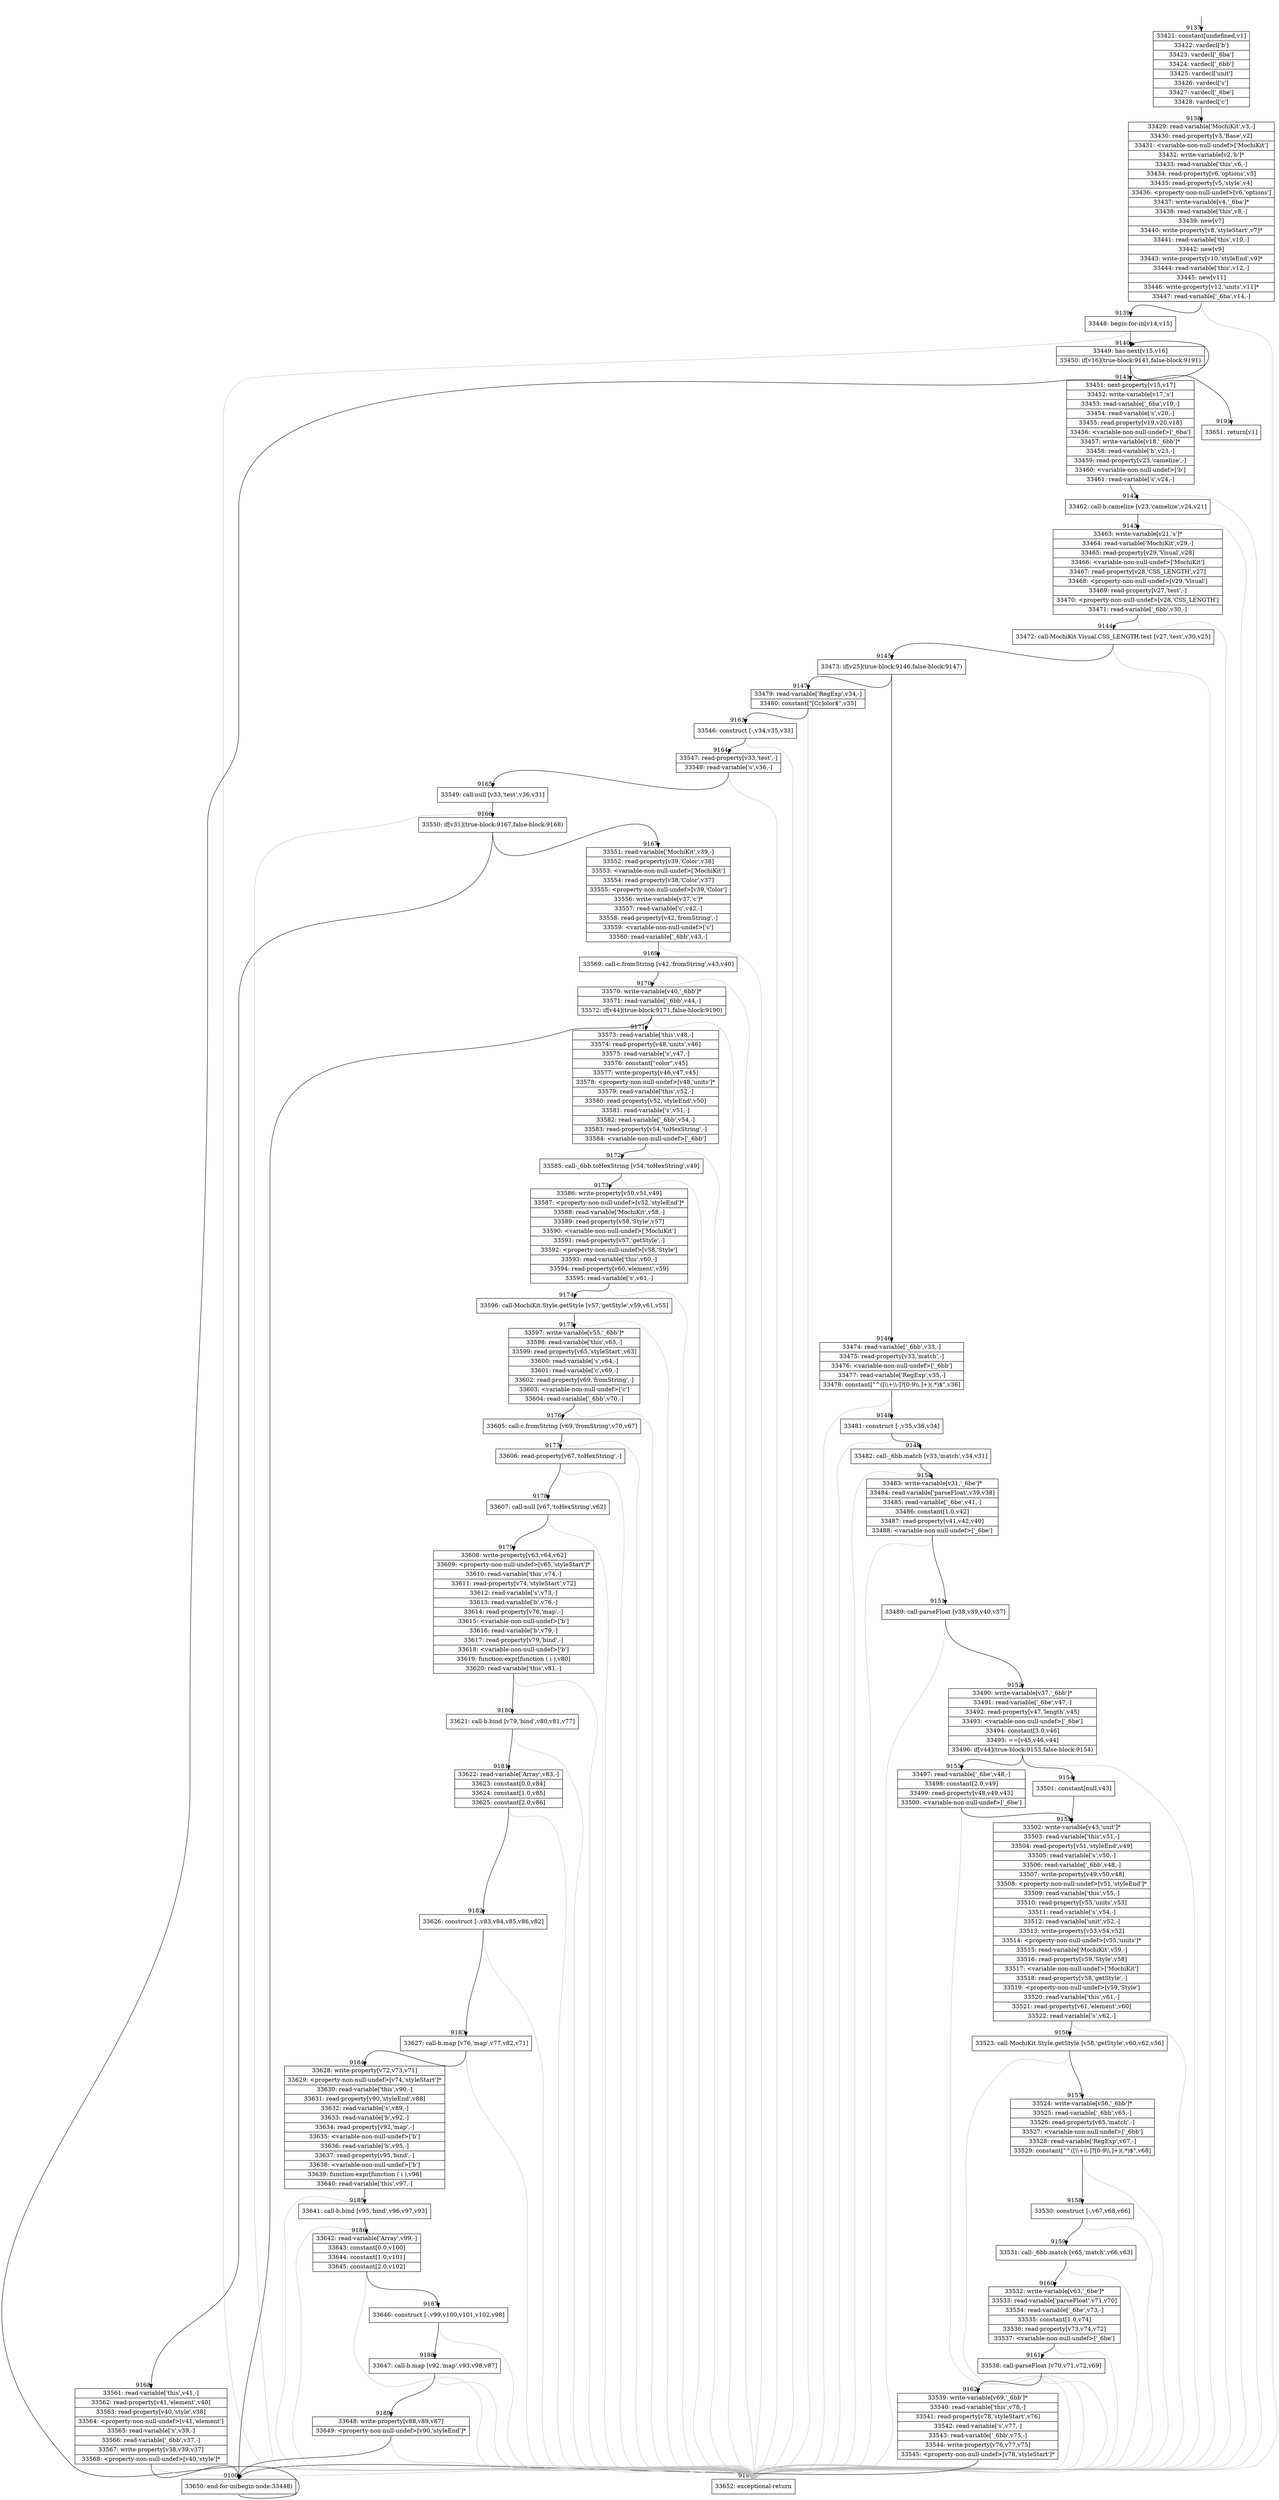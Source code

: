 digraph {
rankdir="TD"
BB_entry633[shape=none,label=""];
BB_entry633 -> BB9137 [tailport=s, headport=n, headlabel="    9137"]
BB9137 [shape=record label="{33421: constant[undefined,v1]|33422: vardecl['b']|33423: vardecl['_6ba']|33424: vardecl['_6bb']|33425: vardecl['unit']|33426: vardecl['s']|33427: vardecl['_6be']|33428: vardecl['c']}" ] 
BB9137 -> BB9138 [tailport=s, headport=n, headlabel="      9138"]
BB9138 [shape=record label="{33429: read-variable['MochiKit',v3,-]|33430: read-property[v3,'Base',v2]|33431: \<variable-non-null-undef\>['MochiKit']|33432: write-variable[v2,'b']*|33433: read-variable['this',v6,-]|33434: read-property[v6,'options',v5]|33435: read-property[v5,'style',v4]|33436: \<property-non-null-undef\>[v6,'options']|33437: write-variable[v4,'_6ba']*|33438: read-variable['this',v8,-]|33439: new[v7]|33440: write-property[v8,'styleStart',v7]*|33441: read-variable['this',v10,-]|33442: new[v9]|33443: write-property[v10,'styleEnd',v9]*|33444: read-variable['this',v12,-]|33445: new[v11]|33446: write-property[v12,'units',v11]*|33447: read-variable['_6ba',v14,-]}" ] 
BB9138 -> BB9139 [tailport=s, headport=n, headlabel="      9139"]
BB9138 -> BB9192 [tailport=s, headport=n, color=gray, headlabel="      9192"]
BB9139 [shape=record label="{33448: begin-for-in[v14,v15]}" ] 
BB9139 -> BB9140 [tailport=s, headport=n, headlabel="      9140"]
BB9139 -> BB9192 [tailport=s, headport=n, color=gray]
BB9140 [shape=record label="{33449: has-next[v15,v16]|33450: if[v16](true-block:9141,false-block:9191)}" ] 
BB9140 -> BB9141 [tailport=s, headport=n, headlabel="      9141"]
BB9140 -> BB9191 [tailport=s, headport=n, headlabel="      9191"]
BB9141 [shape=record label="{33451: next-property[v15,v17]|33452: write-variable[v17,'s']|33453: read-variable['_6ba',v19,-]|33454: read-variable['s',v20,-]|33455: read-property[v19,v20,v18]|33456: \<variable-non-null-undef\>['_6ba']|33457: write-variable[v18,'_6bb']*|33458: read-variable['b',v23,-]|33459: read-property[v23,'camelize',-]|33460: \<variable-non-null-undef\>['b']|33461: read-variable['s',v24,-]}" ] 
BB9141 -> BB9142 [tailport=s, headport=n, headlabel="      9142"]
BB9141 -> BB9192 [tailport=s, headport=n, color=gray]
BB9142 [shape=record label="{33462: call-b.camelize [v23,'camelize',v24,v21]}" ] 
BB9142 -> BB9143 [tailport=s, headport=n, headlabel="      9143"]
BB9142 -> BB9192 [tailport=s, headport=n, color=gray]
BB9143 [shape=record label="{33463: write-variable[v21,'s']*|33464: read-variable['MochiKit',v29,-]|33465: read-property[v29,'Visual',v28]|33466: \<variable-non-null-undef\>['MochiKit']|33467: read-property[v28,'CSS_LENGTH',v27]|33468: \<property-non-null-undef\>[v29,'Visual']|33469: read-property[v27,'test',-]|33470: \<property-non-null-undef\>[v28,'CSS_LENGTH']|33471: read-variable['_6bb',v30,-]}" ] 
BB9143 -> BB9144 [tailport=s, headport=n, headlabel="      9144"]
BB9143 -> BB9192 [tailport=s, headport=n, color=gray]
BB9144 [shape=record label="{33472: call-MochiKit.Visual.CSS_LENGTH.test [v27,'test',v30,v25]}" ] 
BB9144 -> BB9145 [tailport=s, headport=n, headlabel="      9145"]
BB9144 -> BB9192 [tailport=s, headport=n, color=gray]
BB9145 [shape=record label="{33473: if[v25](true-block:9146,false-block:9147)}" ] 
BB9145 -> BB9146 [tailport=s, headport=n, headlabel="      9146"]
BB9145 -> BB9147 [tailport=s, headport=n, headlabel="      9147"]
BB9146 [shape=record label="{33474: read-variable['_6bb',v33,-]|33475: read-property[v33,'match',-]|33476: \<variable-non-null-undef\>['_6bb']|33477: read-variable['RegExp',v35,-]|33478: constant[\"^([\\\\+\\\\-]?[0-9\\\\.]+)(.*)$\",v36]}" ] 
BB9146 -> BB9148 [tailport=s, headport=n, headlabel="      9148"]
BB9146 -> BB9192 [tailport=s, headport=n, color=gray]
BB9147 [shape=record label="{33479: read-variable['RegExp',v34,-]|33480: constant[\"[Cc]olor$\",v35]}" ] 
BB9147 -> BB9163 [tailport=s, headport=n, headlabel="      9163"]
BB9147 -> BB9192 [tailport=s, headport=n, color=gray]
BB9148 [shape=record label="{33481: construct [-,v35,v36,v34]}" ] 
BB9148 -> BB9149 [tailport=s, headport=n, headlabel="      9149"]
BB9148 -> BB9192 [tailport=s, headport=n, color=gray]
BB9149 [shape=record label="{33482: call-_6bb.match [v33,'match',v34,v31]}" ] 
BB9149 -> BB9150 [tailport=s, headport=n, headlabel="      9150"]
BB9149 -> BB9192 [tailport=s, headport=n, color=gray]
BB9150 [shape=record label="{33483: write-variable[v31,'_6be']*|33484: read-variable['parseFloat',v39,v38]|33485: read-variable['_6be',v41,-]|33486: constant[1.0,v42]|33487: read-property[v41,v42,v40]|33488: \<variable-non-null-undef\>['_6be']}" ] 
BB9150 -> BB9151 [tailport=s, headport=n, headlabel="      9151"]
BB9150 -> BB9192 [tailport=s, headport=n, color=gray]
BB9151 [shape=record label="{33489: call-parseFloat [v38,v39,v40,v37]}" ] 
BB9151 -> BB9152 [tailport=s, headport=n, headlabel="      9152"]
BB9151 -> BB9192 [tailport=s, headport=n, color=gray]
BB9152 [shape=record label="{33490: write-variable[v37,'_6bb']*|33491: read-variable['_6be',v47,-]|33492: read-property[v47,'length',v45]|33493: \<variable-non-null-undef\>['_6be']|33494: constant[3.0,v46]|33495: ==[v45,v46,v44]|33496: if[v44](true-block:9153,false-block:9154)}" ] 
BB9152 -> BB9153 [tailport=s, headport=n, headlabel="      9153"]
BB9152 -> BB9154 [tailport=s, headport=n, headlabel="      9154"]
BB9152 -> BB9192 [tailport=s, headport=n, color=gray]
BB9153 [shape=record label="{33497: read-variable['_6be',v48,-]|33498: constant[2.0,v49]|33499: read-property[v48,v49,v43]|33500: \<variable-non-null-undef\>['_6be']}" ] 
BB9153 -> BB9155 [tailport=s, headport=n, headlabel="      9155"]
BB9153 -> BB9192 [tailport=s, headport=n, color=gray]
BB9154 [shape=record label="{33501: constant[null,v43]}" ] 
BB9154 -> BB9155 [tailport=s, headport=n]
BB9155 [shape=record label="{33502: write-variable[v43,'unit']*|33503: read-variable['this',v51,-]|33504: read-property[v51,'styleEnd',v49]|33505: read-variable['s',v50,-]|33506: read-variable['_6bb',v48,-]|33507: write-property[v49,v50,v48]|33508: \<property-non-null-undef\>[v51,'styleEnd']*|33509: read-variable['this',v55,-]|33510: read-property[v55,'units',v53]|33511: read-variable['s',v54,-]|33512: read-variable['unit',v52,-]|33513: write-property[v53,v54,v52]|33514: \<property-non-null-undef\>[v55,'units']*|33515: read-variable['MochiKit',v59,-]|33516: read-property[v59,'Style',v58]|33517: \<variable-non-null-undef\>['MochiKit']|33518: read-property[v58,'getStyle',-]|33519: \<property-non-null-undef\>[v59,'Style']|33520: read-variable['this',v61,-]|33521: read-property[v61,'element',v60]|33522: read-variable['s',v62,-]}" ] 
BB9155 -> BB9156 [tailport=s, headport=n, headlabel="      9156"]
BB9155 -> BB9192 [tailport=s, headport=n, color=gray]
BB9156 [shape=record label="{33523: call-MochiKit.Style.getStyle [v58,'getStyle',v60,v62,v56]}" ] 
BB9156 -> BB9157 [tailport=s, headport=n, headlabel="      9157"]
BB9156 -> BB9192 [tailport=s, headport=n, color=gray]
BB9157 [shape=record label="{33524: write-variable[v56,'_6bb']*|33525: read-variable['_6bb',v65,-]|33526: read-property[v65,'match',-]|33527: \<variable-non-null-undef\>['_6bb']|33528: read-variable['RegExp',v67,-]|33529: constant[\"^([\\\\+\\\\-]?[0-9\\\\.]+)(.*)$\",v68]}" ] 
BB9157 -> BB9158 [tailport=s, headport=n, headlabel="      9158"]
BB9157 -> BB9192 [tailport=s, headport=n, color=gray]
BB9158 [shape=record label="{33530: construct [-,v67,v68,v66]}" ] 
BB9158 -> BB9159 [tailport=s, headport=n, headlabel="      9159"]
BB9158 -> BB9192 [tailport=s, headport=n, color=gray]
BB9159 [shape=record label="{33531: call-_6bb.match [v65,'match',v66,v63]}" ] 
BB9159 -> BB9160 [tailport=s, headport=n, headlabel="      9160"]
BB9159 -> BB9192 [tailport=s, headport=n, color=gray]
BB9160 [shape=record label="{33532: write-variable[v63,'_6be']*|33533: read-variable['parseFloat',v71,v70]|33534: read-variable['_6be',v73,-]|33535: constant[1.0,v74]|33536: read-property[v73,v74,v72]|33537: \<variable-non-null-undef\>['_6be']}" ] 
BB9160 -> BB9161 [tailport=s, headport=n, headlabel="      9161"]
BB9160 -> BB9192 [tailport=s, headport=n, color=gray]
BB9161 [shape=record label="{33538: call-parseFloat [v70,v71,v72,v69]}" ] 
BB9161 -> BB9162 [tailport=s, headport=n, headlabel="      9162"]
BB9161 -> BB9192 [tailport=s, headport=n, color=gray]
BB9162 [shape=record label="{33539: write-variable[v69,'_6bb']*|33540: read-variable['this',v78,-]|33541: read-property[v78,'styleStart',v76]|33542: read-variable['s',v77,-]|33543: read-variable['_6bb',v75,-]|33544: write-property[v76,v77,v75]|33545: \<property-non-null-undef\>[v78,'styleStart']*}" ] 
BB9162 -> BB9190 [tailport=s, headport=n, headlabel="      9190"]
BB9162 -> BB9192 [tailport=s, headport=n, color=gray]
BB9163 [shape=record label="{33546: construct [-,v34,v35,v33]}" ] 
BB9163 -> BB9164 [tailport=s, headport=n, headlabel="      9164"]
BB9163 -> BB9192 [tailport=s, headport=n, color=gray]
BB9164 [shape=record label="{33547: read-property[v33,'test',-]|33548: read-variable['s',v36,-]}" ] 
BB9164 -> BB9165 [tailport=s, headport=n, headlabel="      9165"]
BB9164 -> BB9192 [tailport=s, headport=n, color=gray]
BB9165 [shape=record label="{33549: call-null [v33,'test',v36,v31]}" ] 
BB9165 -> BB9166 [tailport=s, headport=n, headlabel="      9166"]
BB9165 -> BB9192 [tailport=s, headport=n, color=gray]
BB9166 [shape=record label="{33550: if[v31](true-block:9167,false-block:9168)}" ] 
BB9166 -> BB9167 [tailport=s, headport=n, headlabel="      9167"]
BB9166 -> BB9168 [tailport=s, headport=n, headlabel="      9168"]
BB9167 [shape=record label="{33551: read-variable['MochiKit',v39,-]|33552: read-property[v39,'Color',v38]|33553: \<variable-non-null-undef\>['MochiKit']|33554: read-property[v38,'Color',v37]|33555: \<property-non-null-undef\>[v39,'Color']|33556: write-variable[v37,'c']*|33557: read-variable['c',v42,-]|33558: read-property[v42,'fromString',-]|33559: \<variable-non-null-undef\>['c']|33560: read-variable['_6bb',v43,-]}" ] 
BB9167 -> BB9169 [tailport=s, headport=n, headlabel="      9169"]
BB9167 -> BB9192 [tailport=s, headport=n, color=gray]
BB9168 [shape=record label="{33561: read-variable['this',v41,-]|33562: read-property[v41,'element',v40]|33563: read-property[v40,'style',v38]|33564: \<property-non-null-undef\>[v41,'element']|33565: read-variable['s',v39,-]|33566: read-variable['_6bb',v37,-]|33567: write-property[v38,v39,v37]|33568: \<property-non-null-undef\>[v40,'style']*}" ] 
BB9168 -> BB9190 [tailport=s, headport=n]
BB9168 -> BB9192 [tailport=s, headport=n, color=gray]
BB9169 [shape=record label="{33569: call-c.fromString [v42,'fromString',v43,v40]}" ] 
BB9169 -> BB9170 [tailport=s, headport=n, headlabel="      9170"]
BB9169 -> BB9192 [tailport=s, headport=n, color=gray]
BB9170 [shape=record label="{33570: write-variable[v40,'_6bb']*|33571: read-variable['_6bb',v44,-]|33572: if[v44](true-block:9171,false-block:9190)}" ] 
BB9170 -> BB9171 [tailport=s, headport=n, headlabel="      9171"]
BB9170 -> BB9190 [tailport=s, headport=n]
BB9170 -> BB9192 [tailport=s, headport=n, color=gray]
BB9171 [shape=record label="{33573: read-variable['this',v48,-]|33574: read-property[v48,'units',v46]|33575: read-variable['s',v47,-]|33576: constant[\"color\",v45]|33577: write-property[v46,v47,v45]|33578: \<property-non-null-undef\>[v48,'units']*|33579: read-variable['this',v52,-]|33580: read-property[v52,'styleEnd',v50]|33581: read-variable['s',v51,-]|33582: read-variable['_6bb',v54,-]|33583: read-property[v54,'toHexString',-]|33584: \<variable-non-null-undef\>['_6bb']}" ] 
BB9171 -> BB9172 [tailport=s, headport=n, headlabel="      9172"]
BB9171 -> BB9192 [tailport=s, headport=n, color=gray]
BB9172 [shape=record label="{33585: call-_6bb.toHexString [v54,'toHexString',v49]}" ] 
BB9172 -> BB9173 [tailport=s, headport=n, headlabel="      9173"]
BB9172 -> BB9192 [tailport=s, headport=n, color=gray]
BB9173 [shape=record label="{33586: write-property[v50,v51,v49]|33587: \<property-non-null-undef\>[v52,'styleEnd']*|33588: read-variable['MochiKit',v58,-]|33589: read-property[v58,'Style',v57]|33590: \<variable-non-null-undef\>['MochiKit']|33591: read-property[v57,'getStyle',-]|33592: \<property-non-null-undef\>[v58,'Style']|33593: read-variable['this',v60,-]|33594: read-property[v60,'element',v59]|33595: read-variable['s',v61,-]}" ] 
BB9173 -> BB9174 [tailport=s, headport=n, headlabel="      9174"]
BB9173 -> BB9192 [tailport=s, headport=n, color=gray]
BB9174 [shape=record label="{33596: call-MochiKit.Style.getStyle [v57,'getStyle',v59,v61,v55]}" ] 
BB9174 -> BB9175 [tailport=s, headport=n, headlabel="      9175"]
BB9174 -> BB9192 [tailport=s, headport=n, color=gray]
BB9175 [shape=record label="{33597: write-variable[v55,'_6bb']*|33598: read-variable['this',v65,-]|33599: read-property[v65,'styleStart',v63]|33600: read-variable['s',v64,-]|33601: read-variable['c',v69,-]|33602: read-property[v69,'fromString',-]|33603: \<variable-non-null-undef\>['c']|33604: read-variable['_6bb',v70,-]}" ] 
BB9175 -> BB9176 [tailport=s, headport=n, headlabel="      9176"]
BB9175 -> BB9192 [tailport=s, headport=n, color=gray]
BB9176 [shape=record label="{33605: call-c.fromString [v69,'fromString',v70,v67]}" ] 
BB9176 -> BB9177 [tailport=s, headport=n, headlabel="      9177"]
BB9176 -> BB9192 [tailport=s, headport=n, color=gray]
BB9177 [shape=record label="{33606: read-property[v67,'toHexString',-]}" ] 
BB9177 -> BB9178 [tailport=s, headport=n, headlabel="      9178"]
BB9177 -> BB9192 [tailport=s, headport=n, color=gray]
BB9178 [shape=record label="{33607: call-null [v67,'toHexString',v62]}" ] 
BB9178 -> BB9179 [tailport=s, headport=n, headlabel="      9179"]
BB9178 -> BB9192 [tailport=s, headport=n, color=gray]
BB9179 [shape=record label="{33608: write-property[v63,v64,v62]|33609: \<property-non-null-undef\>[v65,'styleStart']*|33610: read-variable['this',v74,-]|33611: read-property[v74,'styleStart',v72]|33612: read-variable['s',v73,-]|33613: read-variable['b',v76,-]|33614: read-property[v76,'map',-]|33615: \<variable-non-null-undef\>['b']|33616: read-variable['b',v79,-]|33617: read-property[v79,'bind',-]|33618: \<variable-non-null-undef\>['b']|33619: function-expr[function ( i ),v80]|33620: read-variable['this',v81,-]}" ] 
BB9179 -> BB9180 [tailport=s, headport=n, headlabel="      9180"]
BB9179 -> BB9192 [tailport=s, headport=n, color=gray]
BB9180 [shape=record label="{33621: call-b.bind [v79,'bind',v80,v81,v77]}" ] 
BB9180 -> BB9181 [tailport=s, headport=n, headlabel="      9181"]
BB9180 -> BB9192 [tailport=s, headport=n, color=gray]
BB9181 [shape=record label="{33622: read-variable['Array',v83,-]|33623: constant[0.0,v84]|33624: constant[1.0,v85]|33625: constant[2.0,v86]}" ] 
BB9181 -> BB9182 [tailport=s, headport=n, headlabel="      9182"]
BB9181 -> BB9192 [tailport=s, headport=n, color=gray]
BB9182 [shape=record label="{33626: construct [-,v83,v84,v85,v86,v82]}" ] 
BB9182 -> BB9183 [tailport=s, headport=n, headlabel="      9183"]
BB9182 -> BB9192 [tailport=s, headport=n, color=gray]
BB9183 [shape=record label="{33627: call-b.map [v76,'map',v77,v82,v71]}" ] 
BB9183 -> BB9184 [tailport=s, headport=n, headlabel="      9184"]
BB9183 -> BB9192 [tailport=s, headport=n, color=gray]
BB9184 [shape=record label="{33628: write-property[v72,v73,v71]|33629: \<property-non-null-undef\>[v74,'styleStart']*|33630: read-variable['this',v90,-]|33631: read-property[v90,'styleEnd',v88]|33632: read-variable['s',v89,-]|33633: read-variable['b',v92,-]|33634: read-property[v92,'map',-]|33635: \<variable-non-null-undef\>['b']|33636: read-variable['b',v95,-]|33637: read-property[v95,'bind',-]|33638: \<variable-non-null-undef\>['b']|33639: function-expr[function ( i ),v96]|33640: read-variable['this',v97,-]}" ] 
BB9184 -> BB9185 [tailport=s, headport=n, headlabel="      9185"]
BB9184 -> BB9192 [tailport=s, headport=n, color=gray]
BB9185 [shape=record label="{33641: call-b.bind [v95,'bind',v96,v97,v93]}" ] 
BB9185 -> BB9186 [tailport=s, headport=n, headlabel="      9186"]
BB9185 -> BB9192 [tailport=s, headport=n, color=gray]
BB9186 [shape=record label="{33642: read-variable['Array',v99,-]|33643: constant[0.0,v100]|33644: constant[1.0,v101]|33645: constant[2.0,v102]}" ] 
BB9186 -> BB9187 [tailport=s, headport=n, headlabel="      9187"]
BB9186 -> BB9192 [tailport=s, headport=n, color=gray]
BB9187 [shape=record label="{33646: construct [-,v99,v100,v101,v102,v98]}" ] 
BB9187 -> BB9188 [tailport=s, headport=n, headlabel="      9188"]
BB9187 -> BB9192 [tailport=s, headport=n, color=gray]
BB9188 [shape=record label="{33647: call-b.map [v92,'map',v93,v98,v87]}" ] 
BB9188 -> BB9189 [tailport=s, headport=n, headlabel="      9189"]
BB9188 -> BB9192 [tailport=s, headport=n, color=gray]
BB9189 [shape=record label="{33648: write-property[v88,v89,v87]|33649: \<property-non-null-undef\>[v90,'styleEnd']*}" ] 
BB9189 -> BB9190 [tailport=s, headport=n]
BB9189 -> BB9192 [tailport=s, headport=n, color=gray]
BB9190 [shape=record label="{33650: end-for-in(begin-node:33448)}" ] 
BB9190 -> BB9140 [tailport=s, headport=n]
BB9191 [shape=record label="{33651: return[v1]}" ] 
BB9192 [shape=record label="{33652: exceptional-return}" ] 
//#$~ 6555
}
